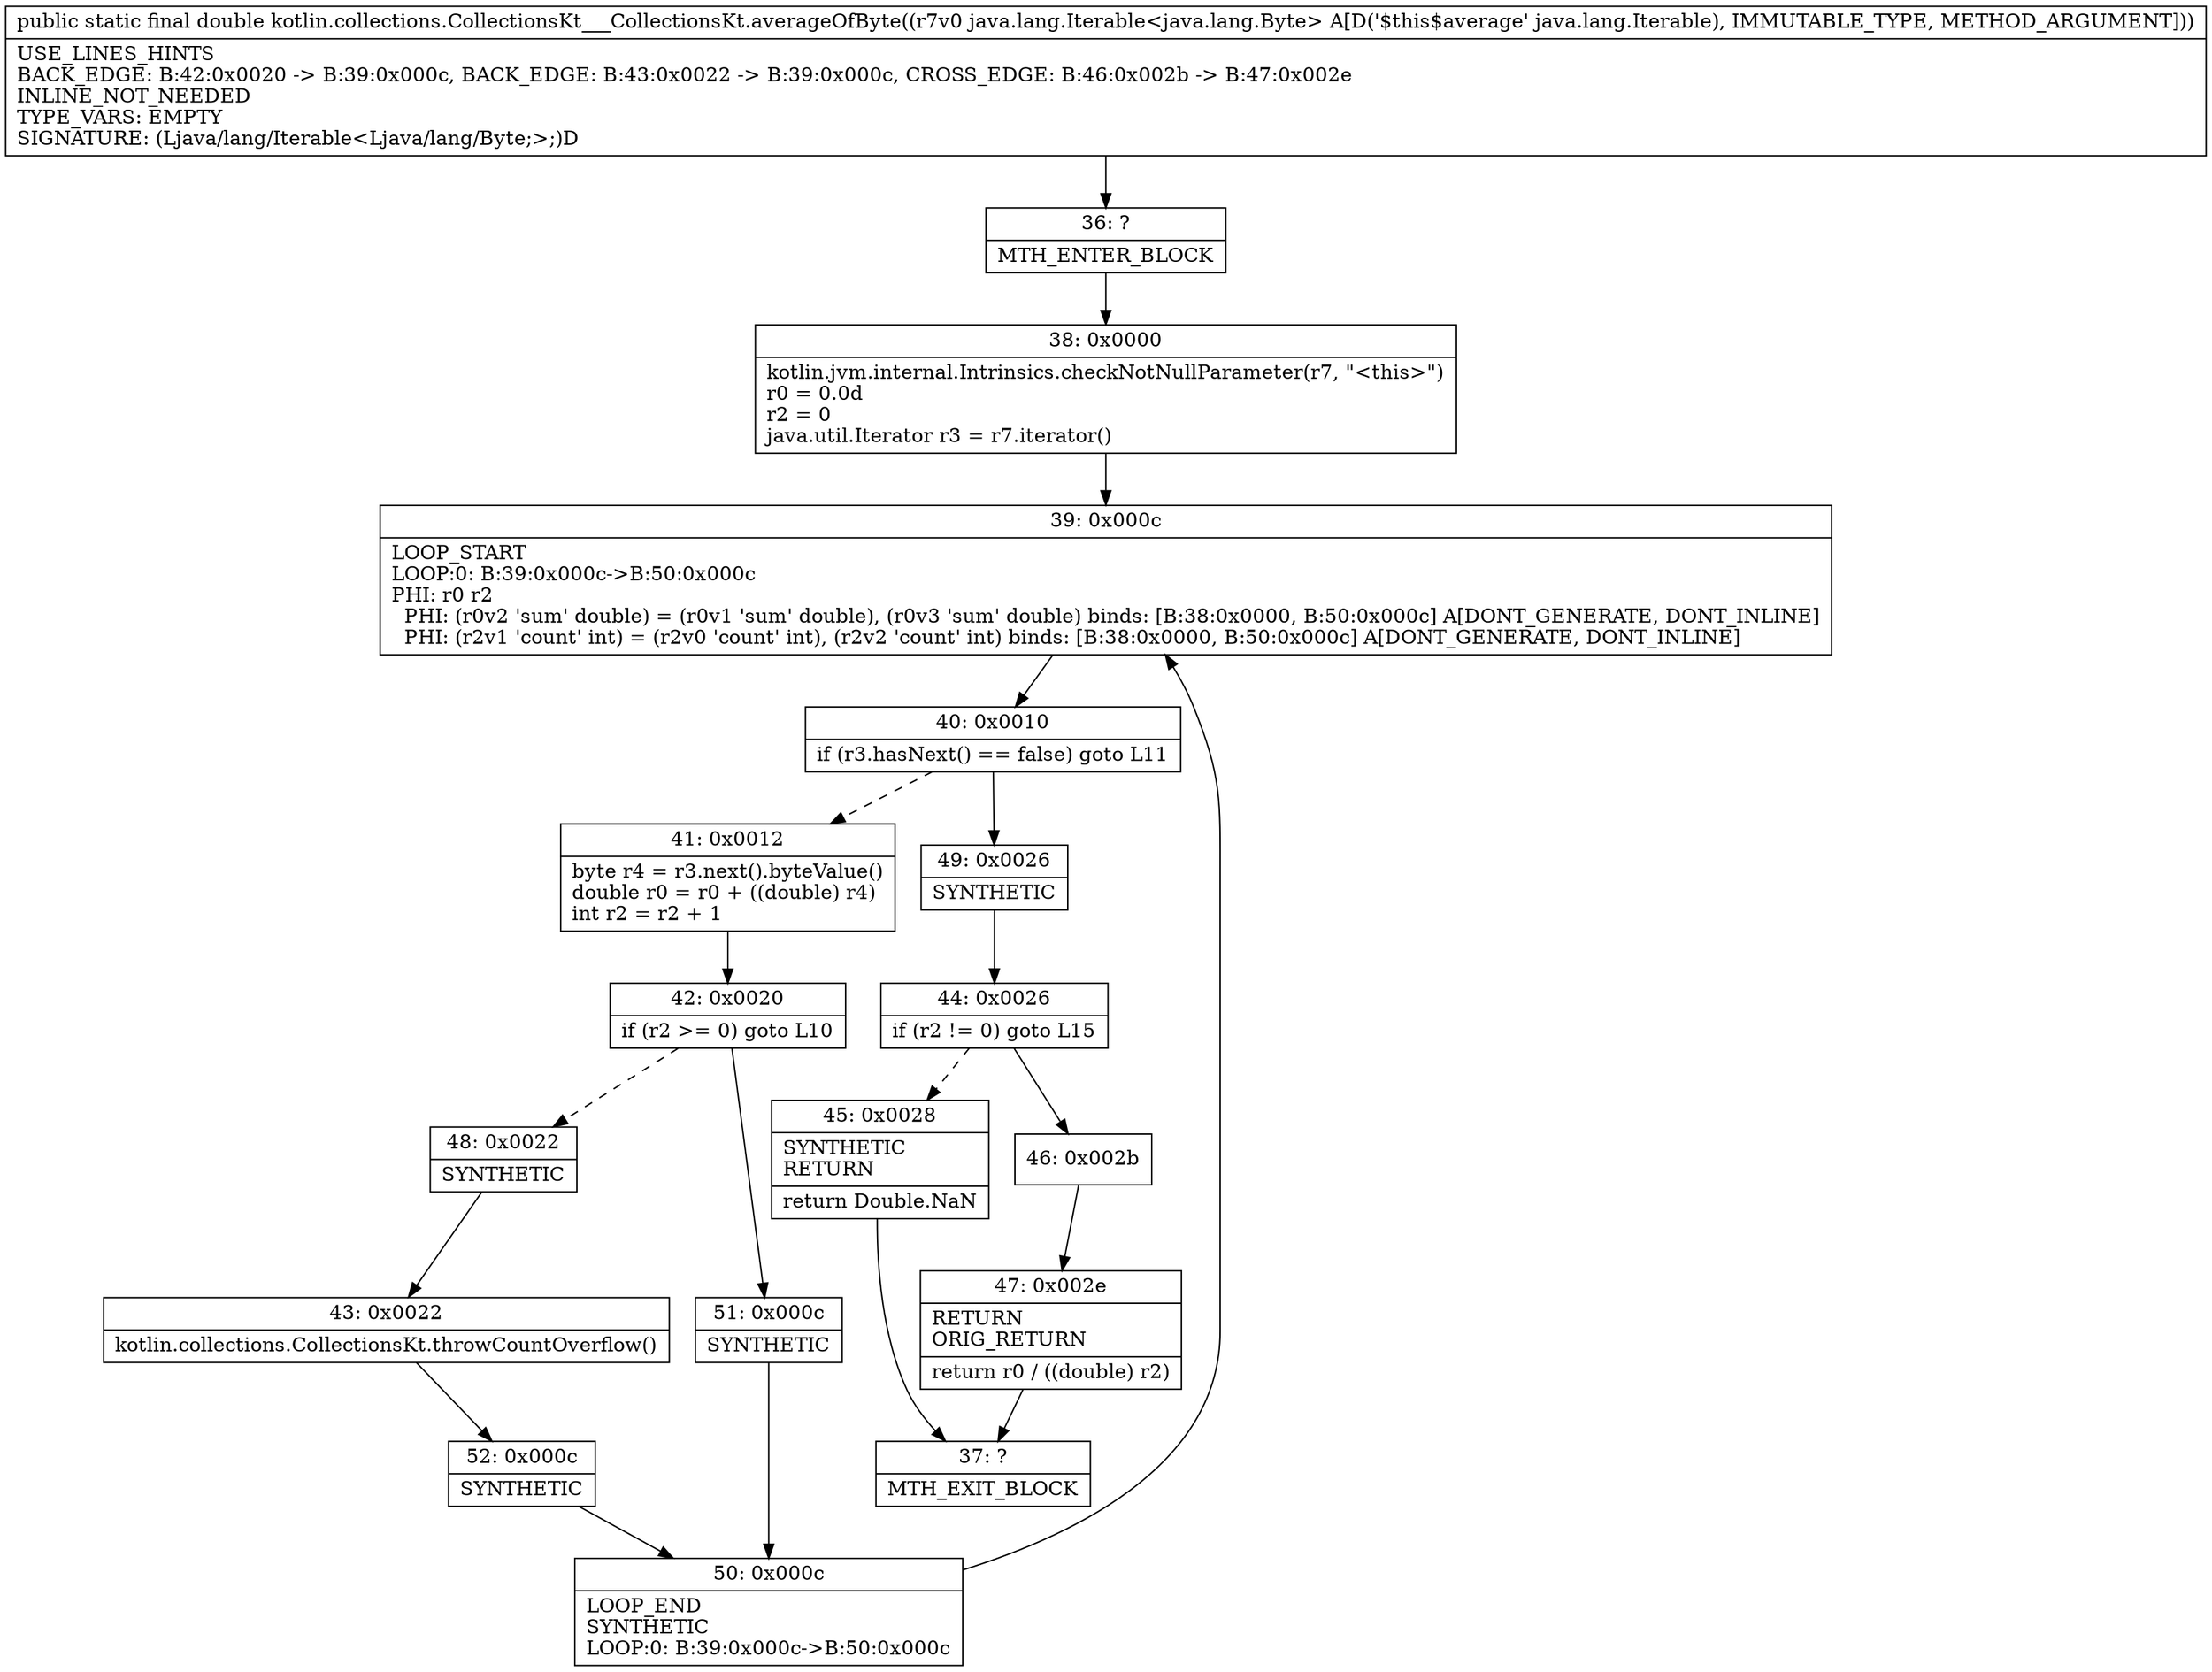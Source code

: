 digraph "CFG forkotlin.collections.CollectionsKt___CollectionsKt.averageOfByte(Ljava\/lang\/Iterable;)D" {
Node_36 [shape=record,label="{36\:\ ?|MTH_ENTER_BLOCK\l}"];
Node_38 [shape=record,label="{38\:\ 0x0000|kotlin.jvm.internal.Intrinsics.checkNotNullParameter(r7, \"\<this\>\")\lr0 = 0.0d\lr2 = 0\ljava.util.Iterator r3 = r7.iterator()\l}"];
Node_39 [shape=record,label="{39\:\ 0x000c|LOOP_START\lLOOP:0: B:39:0x000c\-\>B:50:0x000c\lPHI: r0 r2 \l  PHI: (r0v2 'sum' double) = (r0v1 'sum' double), (r0v3 'sum' double) binds: [B:38:0x0000, B:50:0x000c] A[DONT_GENERATE, DONT_INLINE]\l  PHI: (r2v1 'count' int) = (r2v0 'count' int), (r2v2 'count' int) binds: [B:38:0x0000, B:50:0x000c] A[DONT_GENERATE, DONT_INLINE]\l}"];
Node_40 [shape=record,label="{40\:\ 0x0010|if (r3.hasNext() == false) goto L11\l}"];
Node_41 [shape=record,label="{41\:\ 0x0012|byte r4 = r3.next().byteValue()\ldouble r0 = r0 + ((double) r4)\lint r2 = r2 + 1\l}"];
Node_42 [shape=record,label="{42\:\ 0x0020|if (r2 \>= 0) goto L10\l}"];
Node_48 [shape=record,label="{48\:\ 0x0022|SYNTHETIC\l}"];
Node_43 [shape=record,label="{43\:\ 0x0022|kotlin.collections.CollectionsKt.throwCountOverflow()\l}"];
Node_52 [shape=record,label="{52\:\ 0x000c|SYNTHETIC\l}"];
Node_50 [shape=record,label="{50\:\ 0x000c|LOOP_END\lSYNTHETIC\lLOOP:0: B:39:0x000c\-\>B:50:0x000c\l}"];
Node_51 [shape=record,label="{51\:\ 0x000c|SYNTHETIC\l}"];
Node_49 [shape=record,label="{49\:\ 0x0026|SYNTHETIC\l}"];
Node_44 [shape=record,label="{44\:\ 0x0026|if (r2 != 0) goto L15\l}"];
Node_45 [shape=record,label="{45\:\ 0x0028|SYNTHETIC\lRETURN\l|return Double.NaN\l}"];
Node_37 [shape=record,label="{37\:\ ?|MTH_EXIT_BLOCK\l}"];
Node_46 [shape=record,label="{46\:\ 0x002b}"];
Node_47 [shape=record,label="{47\:\ 0x002e|RETURN\lORIG_RETURN\l|return r0 \/ ((double) r2)\l}"];
MethodNode[shape=record,label="{public static final double kotlin.collections.CollectionsKt___CollectionsKt.averageOfByte((r7v0 java.lang.Iterable\<java.lang.Byte\> A[D('$this$average' java.lang.Iterable), IMMUTABLE_TYPE, METHOD_ARGUMENT]))  | USE_LINES_HINTS\lBACK_EDGE: B:42:0x0020 \-\> B:39:0x000c, BACK_EDGE: B:43:0x0022 \-\> B:39:0x000c, CROSS_EDGE: B:46:0x002b \-\> B:47:0x002e\lINLINE_NOT_NEEDED\lTYPE_VARS: EMPTY\lSIGNATURE: (Ljava\/lang\/Iterable\<Ljava\/lang\/Byte;\>;)D\l}"];
MethodNode -> Node_36;Node_36 -> Node_38;
Node_38 -> Node_39;
Node_39 -> Node_40;
Node_40 -> Node_41[style=dashed];
Node_40 -> Node_49;
Node_41 -> Node_42;
Node_42 -> Node_48[style=dashed];
Node_42 -> Node_51;
Node_48 -> Node_43;
Node_43 -> Node_52;
Node_52 -> Node_50;
Node_50 -> Node_39;
Node_51 -> Node_50;
Node_49 -> Node_44;
Node_44 -> Node_45[style=dashed];
Node_44 -> Node_46;
Node_45 -> Node_37;
Node_46 -> Node_47;
Node_47 -> Node_37;
}

